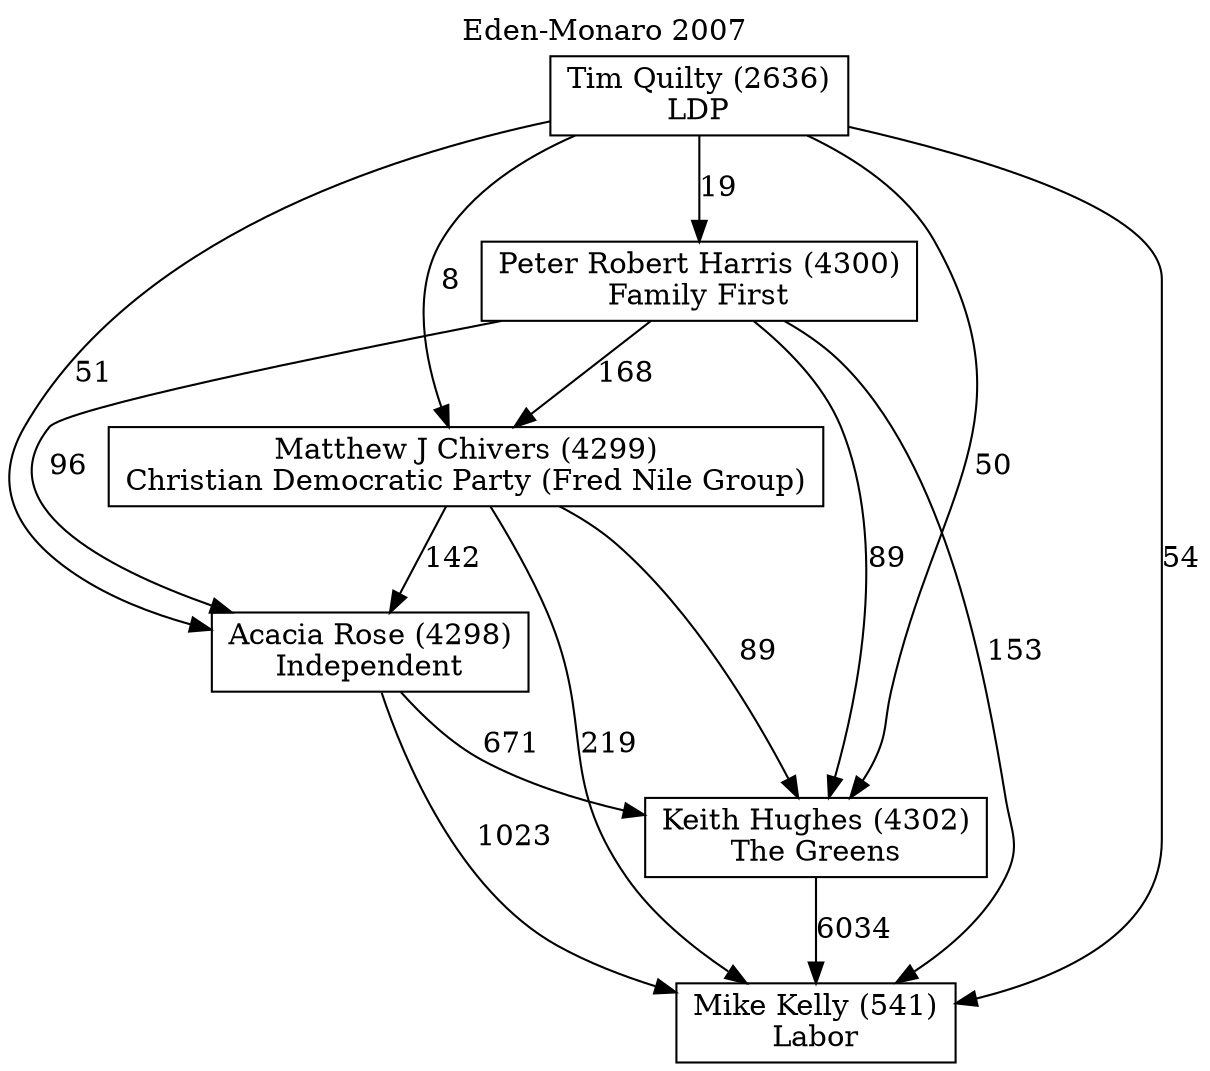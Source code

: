 // House preference flow
digraph "Mike Kelly (541)_Eden-Monaro_2007" {
	graph [label="Eden-Monaro 2007" labelloc=t mclimit=10]
	node [shape=box]
	"Acacia Rose (4298)" [label="Acacia Rose (4298)
Independent"]
	"Keith Hughes (4302)" [label="Keith Hughes (4302)
The Greens"]
	"Matthew J Chivers (4299)" [label="Matthew J Chivers (4299)
Christian Democratic Party (Fred Nile Group)"]
	"Mike Kelly (541)" [label="Mike Kelly (541)
Labor"]
	"Peter Robert Harris (4300)" [label="Peter Robert Harris (4300)
Family First"]
	"Tim Quilty (2636)" [label="Tim Quilty (2636)
LDP"]
	"Acacia Rose (4298)" -> "Keith Hughes (4302)" [label=671]
	"Acacia Rose (4298)" -> "Mike Kelly (541)" [label=1023]
	"Keith Hughes (4302)" -> "Mike Kelly (541)" [label=6034]
	"Matthew J Chivers (4299)" -> "Acacia Rose (4298)" [label=142]
	"Matthew J Chivers (4299)" -> "Keith Hughes (4302)" [label=89]
	"Matthew J Chivers (4299)" -> "Mike Kelly (541)" [label=219]
	"Peter Robert Harris (4300)" -> "Acacia Rose (4298)" [label=96]
	"Peter Robert Harris (4300)" -> "Keith Hughes (4302)" [label=89]
	"Peter Robert Harris (4300)" -> "Matthew J Chivers (4299)" [label=168]
	"Peter Robert Harris (4300)" -> "Mike Kelly (541)" [label=153]
	"Tim Quilty (2636)" -> "Acacia Rose (4298)" [label=51]
	"Tim Quilty (2636)" -> "Keith Hughes (4302)" [label=50]
	"Tim Quilty (2636)" -> "Matthew J Chivers (4299)" [label=8]
	"Tim Quilty (2636)" -> "Mike Kelly (541)" [label=54]
	"Tim Quilty (2636)" -> "Peter Robert Harris (4300)" [label=19]
}
